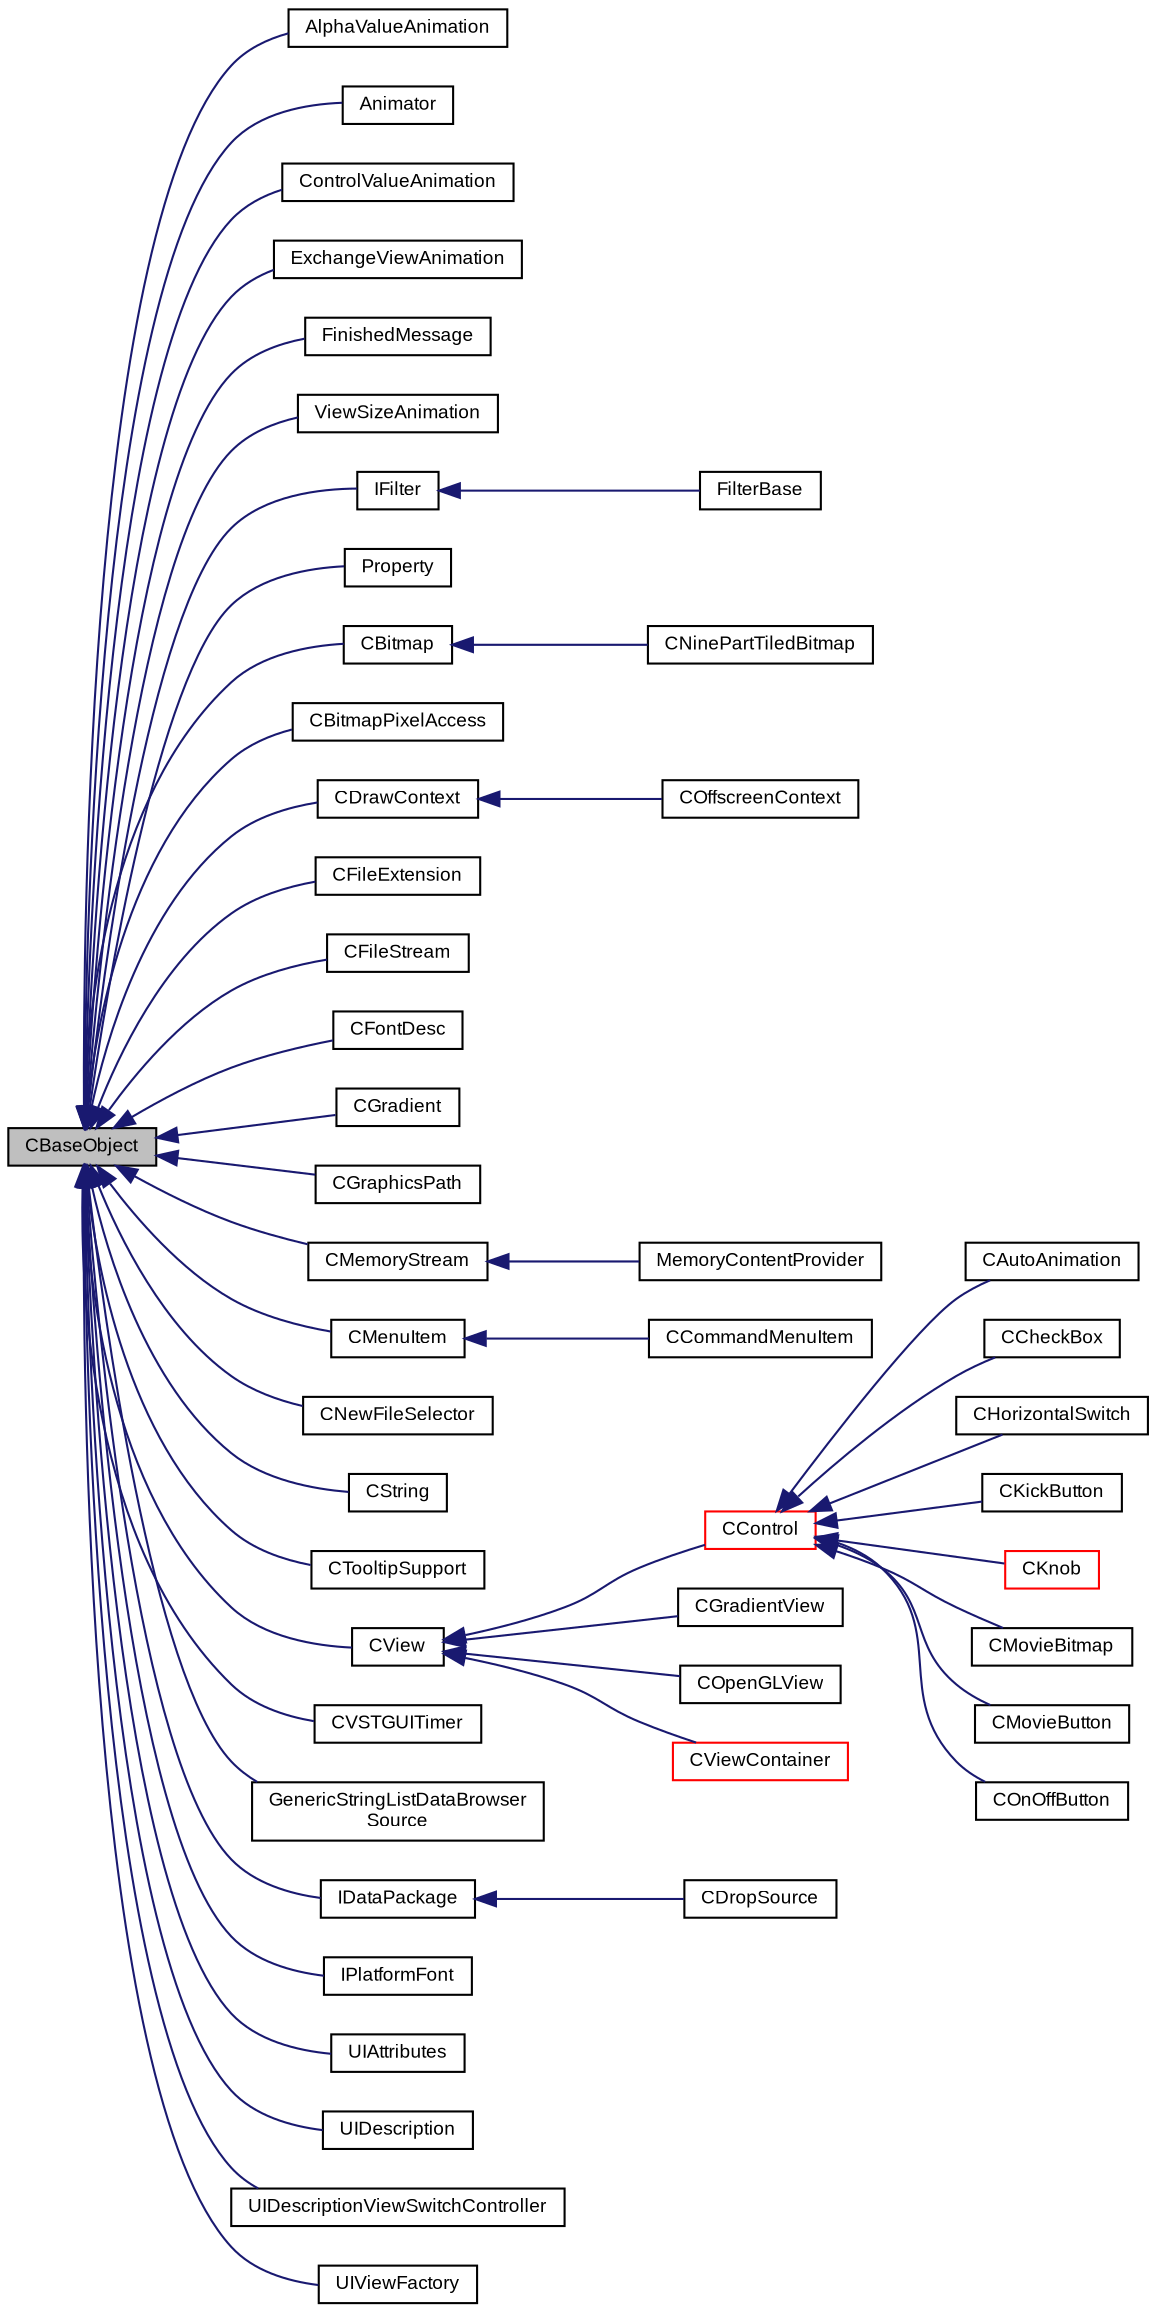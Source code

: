 digraph "CBaseObject"
{
  bgcolor="transparent";
  edge [fontname="Arial",fontsize="9",labelfontname="Arial",labelfontsize="9"];
  node [fontname="Arial",fontsize="9",shape=record];
  rankdir="LR";
  Node1 [label="CBaseObject",height=0.2,width=0.4,color="black", fillcolor="grey75", style="filled" fontcolor="black"];
  Node1 -> Node2 [dir="back",color="midnightblue",fontsize="9",style="solid",fontname="Arial"];
  Node2 [label="AlphaValueAnimation",height=0.2,width=0.4,color="black",URL="$class_v_s_t_g_u_i_1_1_animation_1_1_alpha_value_animation.html",tooltip="animates the alpha value of the view "];
  Node1 -> Node3 [dir="back",color="midnightblue",fontsize="9",style="solid",fontname="Arial"];
  Node3 [label="Animator",height=0.2,width=0.4,color="black",URL="$class_v_s_t_g_u_i_1_1_animation_1_1_animator.html",tooltip="Animation runner. "];
  Node1 -> Node4 [dir="back",color="midnightblue",fontsize="9",style="solid",fontname="Arial"];
  Node4 [label="ControlValueAnimation",height=0.2,width=0.4,color="black",URL="$class_v_s_t_g_u_i_1_1_animation_1_1_control_value_animation.html",tooltip="animates the value of a CControl "];
  Node1 -> Node5 [dir="back",color="midnightblue",fontsize="9",style="solid",fontname="Arial"];
  Node5 [label="ExchangeViewAnimation",height=0.2,width=0.4,color="black",URL="$class_v_s_t_g_u_i_1_1_animation_1_1_exchange_view_animation.html",tooltip="exchange a view by another view with an animation "];
  Node1 -> Node6 [dir="back",color="midnightblue",fontsize="9",style="solid",fontname="Arial"];
  Node6 [label="FinishedMessage",height=0.2,width=0.4,color="black",URL="$class_v_s_t_g_u_i_1_1_animation_1_1_finished_message.html",tooltip="Animation Finished Message Object. "];
  Node1 -> Node7 [dir="back",color="midnightblue",fontsize="9",style="solid",fontname="Arial"];
  Node7 [label="ViewSizeAnimation",height=0.2,width=0.4,color="black",URL="$class_v_s_t_g_u_i_1_1_animation_1_1_view_size_animation.html",tooltip="animates the view size of the view "];
  Node1 -> Node8 [dir="back",color="midnightblue",fontsize="9",style="solid",fontname="Arial"];
  Node8 [label="IFilter",height=0.2,width=0.4,color="black",URL="$class_v_s_t_g_u_i_1_1_bitmap_filter_1_1_i_filter.html",tooltip="Filter Interface. "];
  Node8 -> Node9 [dir="back",color="midnightblue",fontsize="9",style="solid",fontname="Arial"];
  Node9 [label="FilterBase",height=0.2,width=0.4,color="black",URL="$class_v_s_t_g_u_i_1_1_bitmap_filter_1_1_filter_base.html",tooltip="A Base Class for Implementing Bitmap Filters. "];
  Node1 -> Node10 [dir="back",color="midnightblue",fontsize="9",style="solid",fontname="Arial"];
  Node10 [label="Property",height=0.2,width=0.4,color="black",URL="$class_v_s_t_g_u_i_1_1_bitmap_filter_1_1_property.html",tooltip="Filter Property. "];
  Node1 -> Node11 [dir="back",color="midnightblue",fontsize="9",style="solid",fontname="Arial"];
  Node11 [label="CBitmap",height=0.2,width=0.4,color="black",URL="$class_v_s_t_g_u_i_1_1_c_bitmap.html",tooltip="Encapsulates various platform depended kinds of bitmaps. "];
  Node11 -> Node12 [dir="back",color="midnightblue",fontsize="9",style="solid",fontname="Arial"];
  Node12 [label="CNinePartTiledBitmap",height=0.2,width=0.4,color="black",URL="$class_v_s_t_g_u_i_1_1_c_nine_part_tiled_bitmap.html",tooltip="a nine-part tiled bitmap "];
  Node1 -> Node13 [dir="back",color="midnightblue",fontsize="9",style="solid",fontname="Arial"];
  Node13 [label="CBitmapPixelAccess",height=0.2,width=0.4,color="black",URL="$class_v_s_t_g_u_i_1_1_c_bitmap_pixel_access.html",tooltip="direct pixel access to a CBitmap "];
  Node1 -> Node14 [dir="back",color="midnightblue",fontsize="9",style="solid",fontname="Arial"];
  Node14 [label="CDrawContext",height=0.2,width=0.4,color="black",URL="$class_v_s_t_g_u_i_1_1_c_draw_context.html",tooltip="A drawing context encapsulates the drawing context of the underlying OS. "];
  Node14 -> Node15 [dir="back",color="midnightblue",fontsize="9",style="solid",fontname="Arial"];
  Node15 [label="COffscreenContext",height=0.2,width=0.4,color="black",URL="$class_v_s_t_g_u_i_1_1_c_offscreen_context.html",tooltip="A draw context using a bitmap as it&#39;s back buffer. "];
  Node1 -> Node16 [dir="back",color="midnightblue",fontsize="9",style="solid",fontname="Arial"];
  Node16 [label="CFileExtension",height=0.2,width=0.4,color="black",URL="$class_v_s_t_g_u_i_1_1_c_file_extension.html",tooltip="file extension description "];
  Node1 -> Node17 [dir="back",color="midnightblue",fontsize="9",style="solid",fontname="Arial"];
  Node17 [label="CFileStream",height=0.2,width=0.4,color="black",URL="$class_v_s_t_g_u_i_1_1_c_file_stream.html"];
  Node1 -> Node18 [dir="back",color="midnightblue",fontsize="9",style="solid",fontname="Arial"];
  Node18 [label="CFontDesc",height=0.2,width=0.4,color="black",URL="$class_v_s_t_g_u_i_1_1_c_font_desc.html",tooltip="font class "];
  Node1 -> Node19 [dir="back",color="midnightblue",fontsize="9",style="solid",fontname="Arial"];
  Node19 [label="CGradient",height=0.2,width=0.4,color="black",URL="$class_v_s_t_g_u_i_1_1_c_gradient.html",tooltip="Gradient Object [new in 4.0]. "];
  Node1 -> Node20 [dir="back",color="midnightblue",fontsize="9",style="solid",fontname="Arial"];
  Node20 [label="CGraphicsPath",height=0.2,width=0.4,color="black",URL="$class_v_s_t_g_u_i_1_1_c_graphics_path.html",tooltip="Graphics Path Object. "];
  Node1 -> Node21 [dir="back",color="midnightblue",fontsize="9",style="solid",fontname="Arial"];
  Node21 [label="CMemoryStream",height=0.2,width=0.4,color="black",URL="$class_v_s_t_g_u_i_1_1_c_memory_stream.html"];
  Node21 -> Node22 [dir="back",color="midnightblue",fontsize="9",style="solid",fontname="Arial"];
  Node22 [label="MemoryContentProvider",height=0.2,width=0.4,color="black",URL="$class_v_s_t_g_u_i_1_1_xml_1_1_memory_content_provider.html"];
  Node1 -> Node23 [dir="back",color="midnightblue",fontsize="9",style="solid",fontname="Arial"];
  Node23 [label="CMenuItem",height=0.2,width=0.4,color="black",URL="$class_v_s_t_g_u_i_1_1_c_menu_item.html",tooltip="a menu item "];
  Node23 -> Node24 [dir="back",color="midnightblue",fontsize="9",style="solid",fontname="Arial"];
  Node24 [label="CCommandMenuItem",height=0.2,width=0.4,color="black",URL="$class_v_s_t_g_u_i_1_1_c_command_menu_item.html",tooltip="a command menu item "];
  Node1 -> Node25 [dir="back",color="midnightblue",fontsize="9",style="solid",fontname="Arial"];
  Node25 [label="CNewFileSelector",height=0.2,width=0.4,color="black",URL="$class_v_s_t_g_u_i_1_1_c_new_file_selector.html",tooltip="New file selector class. "];
  Node1 -> Node26 [dir="back",color="midnightblue",fontsize="9",style="solid",fontname="Arial"];
  Node26 [label="CString",height=0.2,width=0.4,color="black",URL="$class_v_s_t_g_u_i_1_1_c_string.html",tooltip="a string holder class "];
  Node1 -> Node27 [dir="back",color="midnightblue",fontsize="9",style="solid",fontname="Arial"];
  Node27 [label="CTooltipSupport",height=0.2,width=0.4,color="black",URL="$class_v_s_t_g_u_i_1_1_c_tooltip_support.html",tooltip="Generic Tooltip Support class. "];
  Node1 -> Node28 [dir="back",color="midnightblue",fontsize="9",style="solid",fontname="Arial"];
  Node28 [label="CView",height=0.2,width=0.4,color="black",URL="$class_v_s_t_g_u_i_1_1_c_view.html",tooltip="Base Class of all view objects. "];
  Node28 -> Node29 [dir="back",color="midnightblue",fontsize="9",style="solid",fontname="Arial"];
  Node29 [label="CControl",height=0.2,width=0.4,color="red",URL="$class_v_s_t_g_u_i_1_1_c_control.html",tooltip="base class of all VSTGUI controls "];
  Node29 -> Node30 [dir="back",color="midnightblue",fontsize="9",style="solid",fontname="Arial"];
  Node30 [label="CAutoAnimation",height=0.2,width=0.4,color="black",URL="$class_v_s_t_g_u_i_1_1_c_auto_animation.html"];
  Node29 -> Node31 [dir="back",color="midnightblue",fontsize="9",style="solid",fontname="Arial"];
  Node31 [label="CCheckBox",height=0.2,width=0.4,color="black",URL="$class_v_s_t_g_u_i_1_1_c_check_box.html",tooltip="a check box control with a title and 3 states "];
  Node29 -> Node32 [dir="back",color="midnightblue",fontsize="9",style="solid",fontname="Arial"];
  Node32 [label="CHorizontalSwitch",height=0.2,width=0.4,color="black",URL="$class_v_s_t_g_u_i_1_1_c_horizontal_switch.html",tooltip="a horizontal switch control "];
  Node29 -> Node33 [dir="back",color="midnightblue",fontsize="9",style="solid",fontname="Arial"];
  Node33 [label="CKickButton",height=0.2,width=0.4,color="black",URL="$class_v_s_t_g_u_i_1_1_c_kick_button.html"];
  Node29 -> Node34 [dir="back",color="midnightblue",fontsize="9",style="solid",fontname="Arial"];
  Node34 [label="CKnob",height=0.2,width=0.4,color="red",URL="$class_v_s_t_g_u_i_1_1_c_knob.html",tooltip="a knob control "];
  Node29 -> Node35 [dir="back",color="midnightblue",fontsize="9",style="solid",fontname="Arial"];
  Node35 [label="CMovieBitmap",height=0.2,width=0.4,color="black",URL="$class_v_s_t_g_u_i_1_1_c_movie_bitmap.html",tooltip="a bitmap view that displays different bitmaps according to its current value "];
  Node29 -> Node36 [dir="back",color="midnightblue",fontsize="9",style="solid",fontname="Arial"];
  Node36 [label="CMovieButton",height=0.2,width=0.4,color="black",URL="$class_v_s_t_g_u_i_1_1_c_movie_button.html",tooltip="a bi-states button with 2 subbitmaps "];
  Node29 -> Node37 [dir="back",color="midnightblue",fontsize="9",style="solid",fontname="Arial"];
  Node37 [label="COnOffButton",height=0.2,width=0.4,color="black",URL="$class_v_s_t_g_u_i_1_1_c_on_off_button.html",tooltip="a button control with 2 states "];
  Node28 -> Node38 [dir="back",color="midnightblue",fontsize="9",style="solid",fontname="Arial"];
  Node38 [label="CGradientView",height=0.2,width=0.4,color="black",URL="$class_v_s_t_g_u_i_1_1_c_gradient_view.html",tooltip="View which draws a gradient. "];
  Node28 -> Node39 [dir="back",color="midnightblue",fontsize="9",style="solid",fontname="Arial"];
  Node39 [label="COpenGLView",height=0.2,width=0.4,color="black",URL="$class_v_s_t_g_u_i_1_1_c_open_g_l_view.html",tooltip="a subview which uses OpenGL for drawing "];
  Node28 -> Node40 [dir="back",color="midnightblue",fontsize="9",style="solid",fontname="Arial"];
  Node40 [label="CViewContainer",height=0.2,width=0.4,color="red",URL="$class_v_s_t_g_u_i_1_1_c_view_container.html",tooltip="Container Class of CView objects. "];
  Node1 -> Node41 [dir="back",color="midnightblue",fontsize="9",style="solid",fontname="Arial"];
  Node41 [label="CVSTGUITimer",height=0.2,width=0.4,color="black",URL="$class_v_s_t_g_u_i_1_1_c_v_s_t_g_u_i_timer.html",tooltip="A timer class, which posts timer messages to CBaseObjects. "];
  Node1 -> Node42 [dir="back",color="midnightblue",fontsize="9",style="solid",fontname="Arial"];
  Node42 [label="GenericStringListDataBrowser\lSource",height=0.2,width=0.4,color="black",URL="$class_v_s_t_g_u_i_1_1_generic_string_list_data_browser_source.html",tooltip="Generic string list data browser source. "];
  Node1 -> Node43 [dir="back",color="midnightblue",fontsize="9",style="solid",fontname="Arial"];
  Node43 [label="IDataPackage",height=0.2,width=0.4,color="black",URL="$class_v_s_t_g_u_i_1_1_i_data_package.html",tooltip="interface for drag&drop and clipboard data "];
  Node43 -> Node44 [dir="back",color="midnightblue",fontsize="9",style="solid",fontname="Arial"];
  Node44 [label="CDropSource",height=0.2,width=0.4,color="black",URL="$class_v_s_t_g_u_i_1_1_c_drop_source.html",tooltip="drop source "];
  Node1 -> Node45 [dir="back",color="midnightblue",fontsize="9",style="solid",fontname="Arial"];
  Node45 [label="IPlatformFont",height=0.2,width=0.4,color="black",URL="$class_v_s_t_g_u_i_1_1_i_platform_font.html",tooltip="platform font class "];
  Node1 -> Node46 [dir="back",color="midnightblue",fontsize="9",style="solid",fontname="Arial"];
  Node46 [label="UIAttributes",height=0.2,width=0.4,color="black",URL="$class_v_s_t_g_u_i_1_1_u_i_attributes.html"];
  Node1 -> Node47 [dir="back",color="midnightblue",fontsize="9",style="solid",fontname="Arial"];
  Node47 [label="UIDescription",height=0.2,width=0.4,color="black",URL="$class_v_s_t_g_u_i_1_1_u_i_description.html",tooltip="XML description parser and view creator. "];
  Node1 -> Node48 [dir="back",color="midnightblue",fontsize="9",style="solid",fontname="Arial"];
  Node48 [label="UIDescriptionViewSwitchController",height=0.2,width=0.4,color="black",URL="$class_v_s_t_g_u_i_1_1_u_i_description_view_switch_controller.html"];
  Node1 -> Node49 [dir="back",color="midnightblue",fontsize="9",style="solid",fontname="Arial"];
  Node49 [label="UIViewFactory",height=0.2,width=0.4,color="black",URL="$class_v_s_t_g_u_i_1_1_u_i_view_factory.html",tooltip="Default view factory. "];
}
